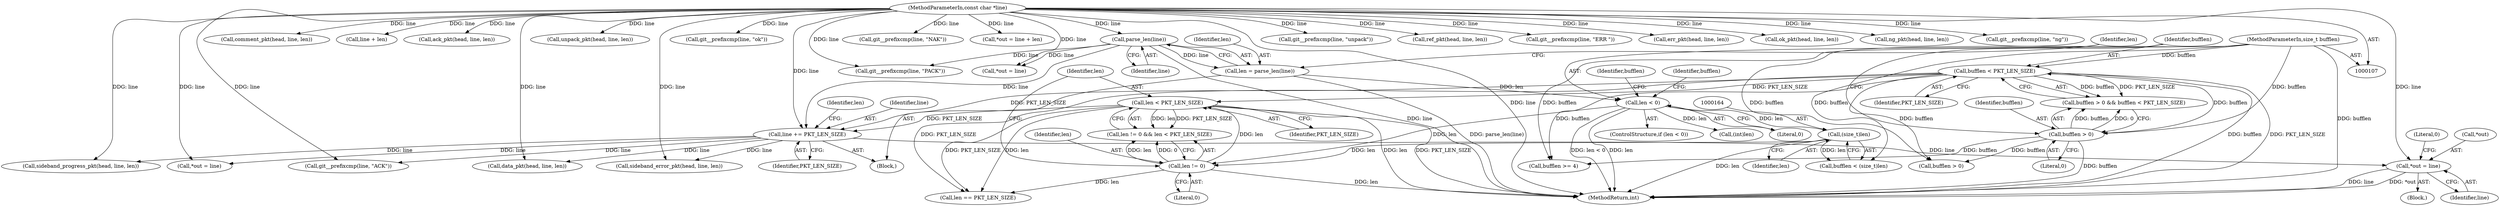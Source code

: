 digraph "0_libgit2_2fdef641fd0dd2828bd948234ae86de75221a11a@pointer" {
"1000190" [label="(Call,*out = line)"];
"1000178" [label="(Call,line += PKT_LEN_SIZE)"];
"1000120" [label="(Call,bufflen < PKT_LEN_SIZE)"];
"1000117" [label="(Call,bufflen > 0)"];
"1000111" [label="(MethodParameterIn,size_t bufflen)"];
"1000173" [label="(Call,len < PKT_LEN_SIZE)"];
"1000170" [label="(Call,len != 0)"];
"1000130" [label="(Call,len < 0)"];
"1000125" [label="(Call,len = parse_len(line))"];
"1000127" [label="(Call,parse_len(line))"];
"1000109" [label="(MethodParameterIn,const char *line)"];
"1000163" [label="(Call,(size_t)len)"];
"1000173" [label="(Call,len < PKT_LEN_SIZE)"];
"1000116" [label="(Call,bufflen > 0 && bufflen < PKT_LEN_SIZE)"];
"1000190" [label="(Call,*out = line)"];
"1000161" [label="(Call,bufflen < (size_t)len)"];
"1000288" [label="(Call,comment_pkt(head, line, len))"];
"1000338" [label="(Call,line + len)"];
"1000254" [label="(Call,ack_pkt(head, line, len))"];
"1000137" [label="(Identifier,bufflen)"];
"1000128" [label="(Identifier,line)"];
"1000218" [label="(Call,data_pkt(head, line, len))"];
"1000118" [label="(Identifier,bufflen)"];
"1000324" [label="(Call,unpack_pkt(head, line, len))"];
"1000195" [label="(Literal,0)"];
"1000343" [label="(MethodReturn,int)"];
"1000295" [label="(Call,git__prefixcmp(line, \"ok\"))"];
"1000125" [label="(Call,len = parse_len(line))"];
"1000182" [label="(Call,len == PKT_LEN_SIZE)"];
"1000230" [label="(Call,sideband_progress_pkt(head, line, len))"];
"1000119" [label="(Literal,0)"];
"1000174" [label="(Identifier,len)"];
"1000191" [label="(Call,*out)"];
"1000120" [label="(Call,bufflen < PKT_LEN_SIZE)"];
"1000159" [label="(Identifier,bufflen)"];
"1000140" [label="(Call,git__prefixcmp(line, \"PACK\"))"];
"1000261" [label="(Call,git__prefixcmp(line, \"NAK\"))"];
"1000335" [label="(Call,*out = line + len)"];
"1000129" [label="(ControlStructure,if (len < 0))"];
"1000171" [label="(Identifier,len)"];
"1000145" [label="(Call,*out = line)"];
"1000127" [label="(Call,parse_len(line))"];
"1000183" [label="(Identifier,len)"];
"1000178" [label="(Call,line += PKT_LEN_SIZE)"];
"1000130" [label="(Call,len < 0)"];
"1000126" [label="(Identifier,len)"];
"1000201" [label="(Call,*out = line)"];
"1000117" [label="(Call,bufflen > 0)"];
"1000249" [label="(Call,git__prefixcmp(line, \"ACK\"))"];
"1000170" [label="(Call,len != 0)"];
"1000121" [label="(Identifier,bufflen)"];
"1000112" [label="(Block,)"];
"1000111" [label="(MethodParameterIn,size_t bufflen)"];
"1000242" [label="(Call,sideband_error_pkt(head, line, len))"];
"1000158" [label="(Call,bufflen > 0)"];
"1000175" [label="(Identifier,PKT_LEN_SIZE)"];
"1000319" [label="(Call,git__prefixcmp(line, \"unpack\"))"];
"1000331" [label="(Call,ref_pkt(head, line, len))"];
"1000180" [label="(Identifier,PKT_LEN_SIZE)"];
"1000163" [label="(Call,(size_t)len)"];
"1000153" [label="(Call,(int)len)"];
"1000271" [label="(Call,git__prefixcmp(line, \"ERR \"))"];
"1000276" [label="(Call,err_pkt(head, line, len))"];
"1000109" [label="(MethodParameterIn,const char *line)"];
"1000132" [label="(Literal,0)"];
"1000300" [label="(Call,ok_pkt(head, line, len))"];
"1000312" [label="(Call,ng_pkt(head, line, len))"];
"1000122" [label="(Identifier,PKT_LEN_SIZE)"];
"1000172" [label="(Literal,0)"];
"1000307" [label="(Call,git__prefixcmp(line, \"ng\"))"];
"1000179" [label="(Identifier,line)"];
"1000193" [label="(Identifier,line)"];
"1000131" [label="(Identifier,len)"];
"1000185" [label="(Block,)"];
"1000169" [label="(Call,len != 0 && len < PKT_LEN_SIZE)"];
"1000165" [label="(Identifier,len)"];
"1000136" [label="(Call,bufflen >= 4)"];
"1000190" -> "1000185"  [label="AST: "];
"1000190" -> "1000193"  [label="CFG: "];
"1000191" -> "1000190"  [label="AST: "];
"1000193" -> "1000190"  [label="AST: "];
"1000195" -> "1000190"  [label="CFG: "];
"1000190" -> "1000343"  [label="DDG: *out"];
"1000190" -> "1000343"  [label="DDG: line"];
"1000178" -> "1000190"  [label="DDG: line"];
"1000109" -> "1000190"  [label="DDG: line"];
"1000178" -> "1000112"  [label="AST: "];
"1000178" -> "1000180"  [label="CFG: "];
"1000179" -> "1000178"  [label="AST: "];
"1000180" -> "1000178"  [label="AST: "];
"1000183" -> "1000178"  [label="CFG: "];
"1000120" -> "1000178"  [label="DDG: PKT_LEN_SIZE"];
"1000173" -> "1000178"  [label="DDG: PKT_LEN_SIZE"];
"1000127" -> "1000178"  [label="DDG: line"];
"1000109" -> "1000178"  [label="DDG: line"];
"1000178" -> "1000201"  [label="DDG: line"];
"1000178" -> "1000218"  [label="DDG: line"];
"1000178" -> "1000230"  [label="DDG: line"];
"1000178" -> "1000242"  [label="DDG: line"];
"1000178" -> "1000249"  [label="DDG: line"];
"1000120" -> "1000116"  [label="AST: "];
"1000120" -> "1000122"  [label="CFG: "];
"1000121" -> "1000120"  [label="AST: "];
"1000122" -> "1000120"  [label="AST: "];
"1000116" -> "1000120"  [label="CFG: "];
"1000120" -> "1000343"  [label="DDG: bufflen"];
"1000120" -> "1000343"  [label="DDG: PKT_LEN_SIZE"];
"1000120" -> "1000116"  [label="DDG: bufflen"];
"1000120" -> "1000116"  [label="DDG: PKT_LEN_SIZE"];
"1000117" -> "1000120"  [label="DDG: bufflen"];
"1000111" -> "1000120"  [label="DDG: bufflen"];
"1000120" -> "1000136"  [label="DDG: bufflen"];
"1000120" -> "1000158"  [label="DDG: bufflen"];
"1000120" -> "1000173"  [label="DDG: PKT_LEN_SIZE"];
"1000120" -> "1000182"  [label="DDG: PKT_LEN_SIZE"];
"1000117" -> "1000116"  [label="AST: "];
"1000117" -> "1000119"  [label="CFG: "];
"1000118" -> "1000117"  [label="AST: "];
"1000119" -> "1000117"  [label="AST: "];
"1000121" -> "1000117"  [label="CFG: "];
"1000116" -> "1000117"  [label="CFG: "];
"1000117" -> "1000343"  [label="DDG: bufflen"];
"1000117" -> "1000116"  [label="DDG: bufflen"];
"1000117" -> "1000116"  [label="DDG: 0"];
"1000111" -> "1000117"  [label="DDG: bufflen"];
"1000117" -> "1000136"  [label="DDG: bufflen"];
"1000117" -> "1000158"  [label="DDG: bufflen"];
"1000111" -> "1000107"  [label="AST: "];
"1000111" -> "1000343"  [label="DDG: bufflen"];
"1000111" -> "1000136"  [label="DDG: bufflen"];
"1000111" -> "1000158"  [label="DDG: bufflen"];
"1000111" -> "1000161"  [label="DDG: bufflen"];
"1000173" -> "1000169"  [label="AST: "];
"1000173" -> "1000175"  [label="CFG: "];
"1000174" -> "1000173"  [label="AST: "];
"1000175" -> "1000173"  [label="AST: "];
"1000169" -> "1000173"  [label="CFG: "];
"1000173" -> "1000343"  [label="DDG: len"];
"1000173" -> "1000343"  [label="DDG: PKT_LEN_SIZE"];
"1000173" -> "1000169"  [label="DDG: len"];
"1000173" -> "1000169"  [label="DDG: PKT_LEN_SIZE"];
"1000170" -> "1000173"  [label="DDG: len"];
"1000173" -> "1000182"  [label="DDG: len"];
"1000173" -> "1000182"  [label="DDG: PKT_LEN_SIZE"];
"1000170" -> "1000169"  [label="AST: "];
"1000170" -> "1000172"  [label="CFG: "];
"1000171" -> "1000170"  [label="AST: "];
"1000172" -> "1000170"  [label="AST: "];
"1000174" -> "1000170"  [label="CFG: "];
"1000169" -> "1000170"  [label="CFG: "];
"1000170" -> "1000343"  [label="DDG: len"];
"1000170" -> "1000169"  [label="DDG: len"];
"1000170" -> "1000169"  [label="DDG: 0"];
"1000130" -> "1000170"  [label="DDG: len"];
"1000163" -> "1000170"  [label="DDG: len"];
"1000170" -> "1000182"  [label="DDG: len"];
"1000130" -> "1000129"  [label="AST: "];
"1000130" -> "1000132"  [label="CFG: "];
"1000131" -> "1000130"  [label="AST: "];
"1000132" -> "1000130"  [label="AST: "];
"1000137" -> "1000130"  [label="CFG: "];
"1000159" -> "1000130"  [label="CFG: "];
"1000130" -> "1000343"  [label="DDG: len < 0"];
"1000130" -> "1000343"  [label="DDG: len"];
"1000125" -> "1000130"  [label="DDG: len"];
"1000130" -> "1000153"  [label="DDG: len"];
"1000130" -> "1000163"  [label="DDG: len"];
"1000125" -> "1000112"  [label="AST: "];
"1000125" -> "1000127"  [label="CFG: "];
"1000126" -> "1000125"  [label="AST: "];
"1000127" -> "1000125"  [label="AST: "];
"1000131" -> "1000125"  [label="CFG: "];
"1000125" -> "1000343"  [label="DDG: parse_len(line)"];
"1000127" -> "1000125"  [label="DDG: line"];
"1000127" -> "1000128"  [label="CFG: "];
"1000128" -> "1000127"  [label="AST: "];
"1000127" -> "1000343"  [label="DDG: line"];
"1000109" -> "1000127"  [label="DDG: line"];
"1000127" -> "1000140"  [label="DDG: line"];
"1000127" -> "1000145"  [label="DDG: line"];
"1000109" -> "1000107"  [label="AST: "];
"1000109" -> "1000343"  [label="DDG: line"];
"1000109" -> "1000140"  [label="DDG: line"];
"1000109" -> "1000145"  [label="DDG: line"];
"1000109" -> "1000201"  [label="DDG: line"];
"1000109" -> "1000218"  [label="DDG: line"];
"1000109" -> "1000230"  [label="DDG: line"];
"1000109" -> "1000242"  [label="DDG: line"];
"1000109" -> "1000249"  [label="DDG: line"];
"1000109" -> "1000254"  [label="DDG: line"];
"1000109" -> "1000261"  [label="DDG: line"];
"1000109" -> "1000271"  [label="DDG: line"];
"1000109" -> "1000276"  [label="DDG: line"];
"1000109" -> "1000288"  [label="DDG: line"];
"1000109" -> "1000295"  [label="DDG: line"];
"1000109" -> "1000300"  [label="DDG: line"];
"1000109" -> "1000307"  [label="DDG: line"];
"1000109" -> "1000312"  [label="DDG: line"];
"1000109" -> "1000319"  [label="DDG: line"];
"1000109" -> "1000324"  [label="DDG: line"];
"1000109" -> "1000331"  [label="DDG: line"];
"1000109" -> "1000335"  [label="DDG: line"];
"1000109" -> "1000338"  [label="DDG: line"];
"1000163" -> "1000161"  [label="AST: "];
"1000163" -> "1000165"  [label="CFG: "];
"1000164" -> "1000163"  [label="AST: "];
"1000165" -> "1000163"  [label="AST: "];
"1000161" -> "1000163"  [label="CFG: "];
"1000163" -> "1000343"  [label="DDG: len"];
"1000163" -> "1000161"  [label="DDG: len"];
}
